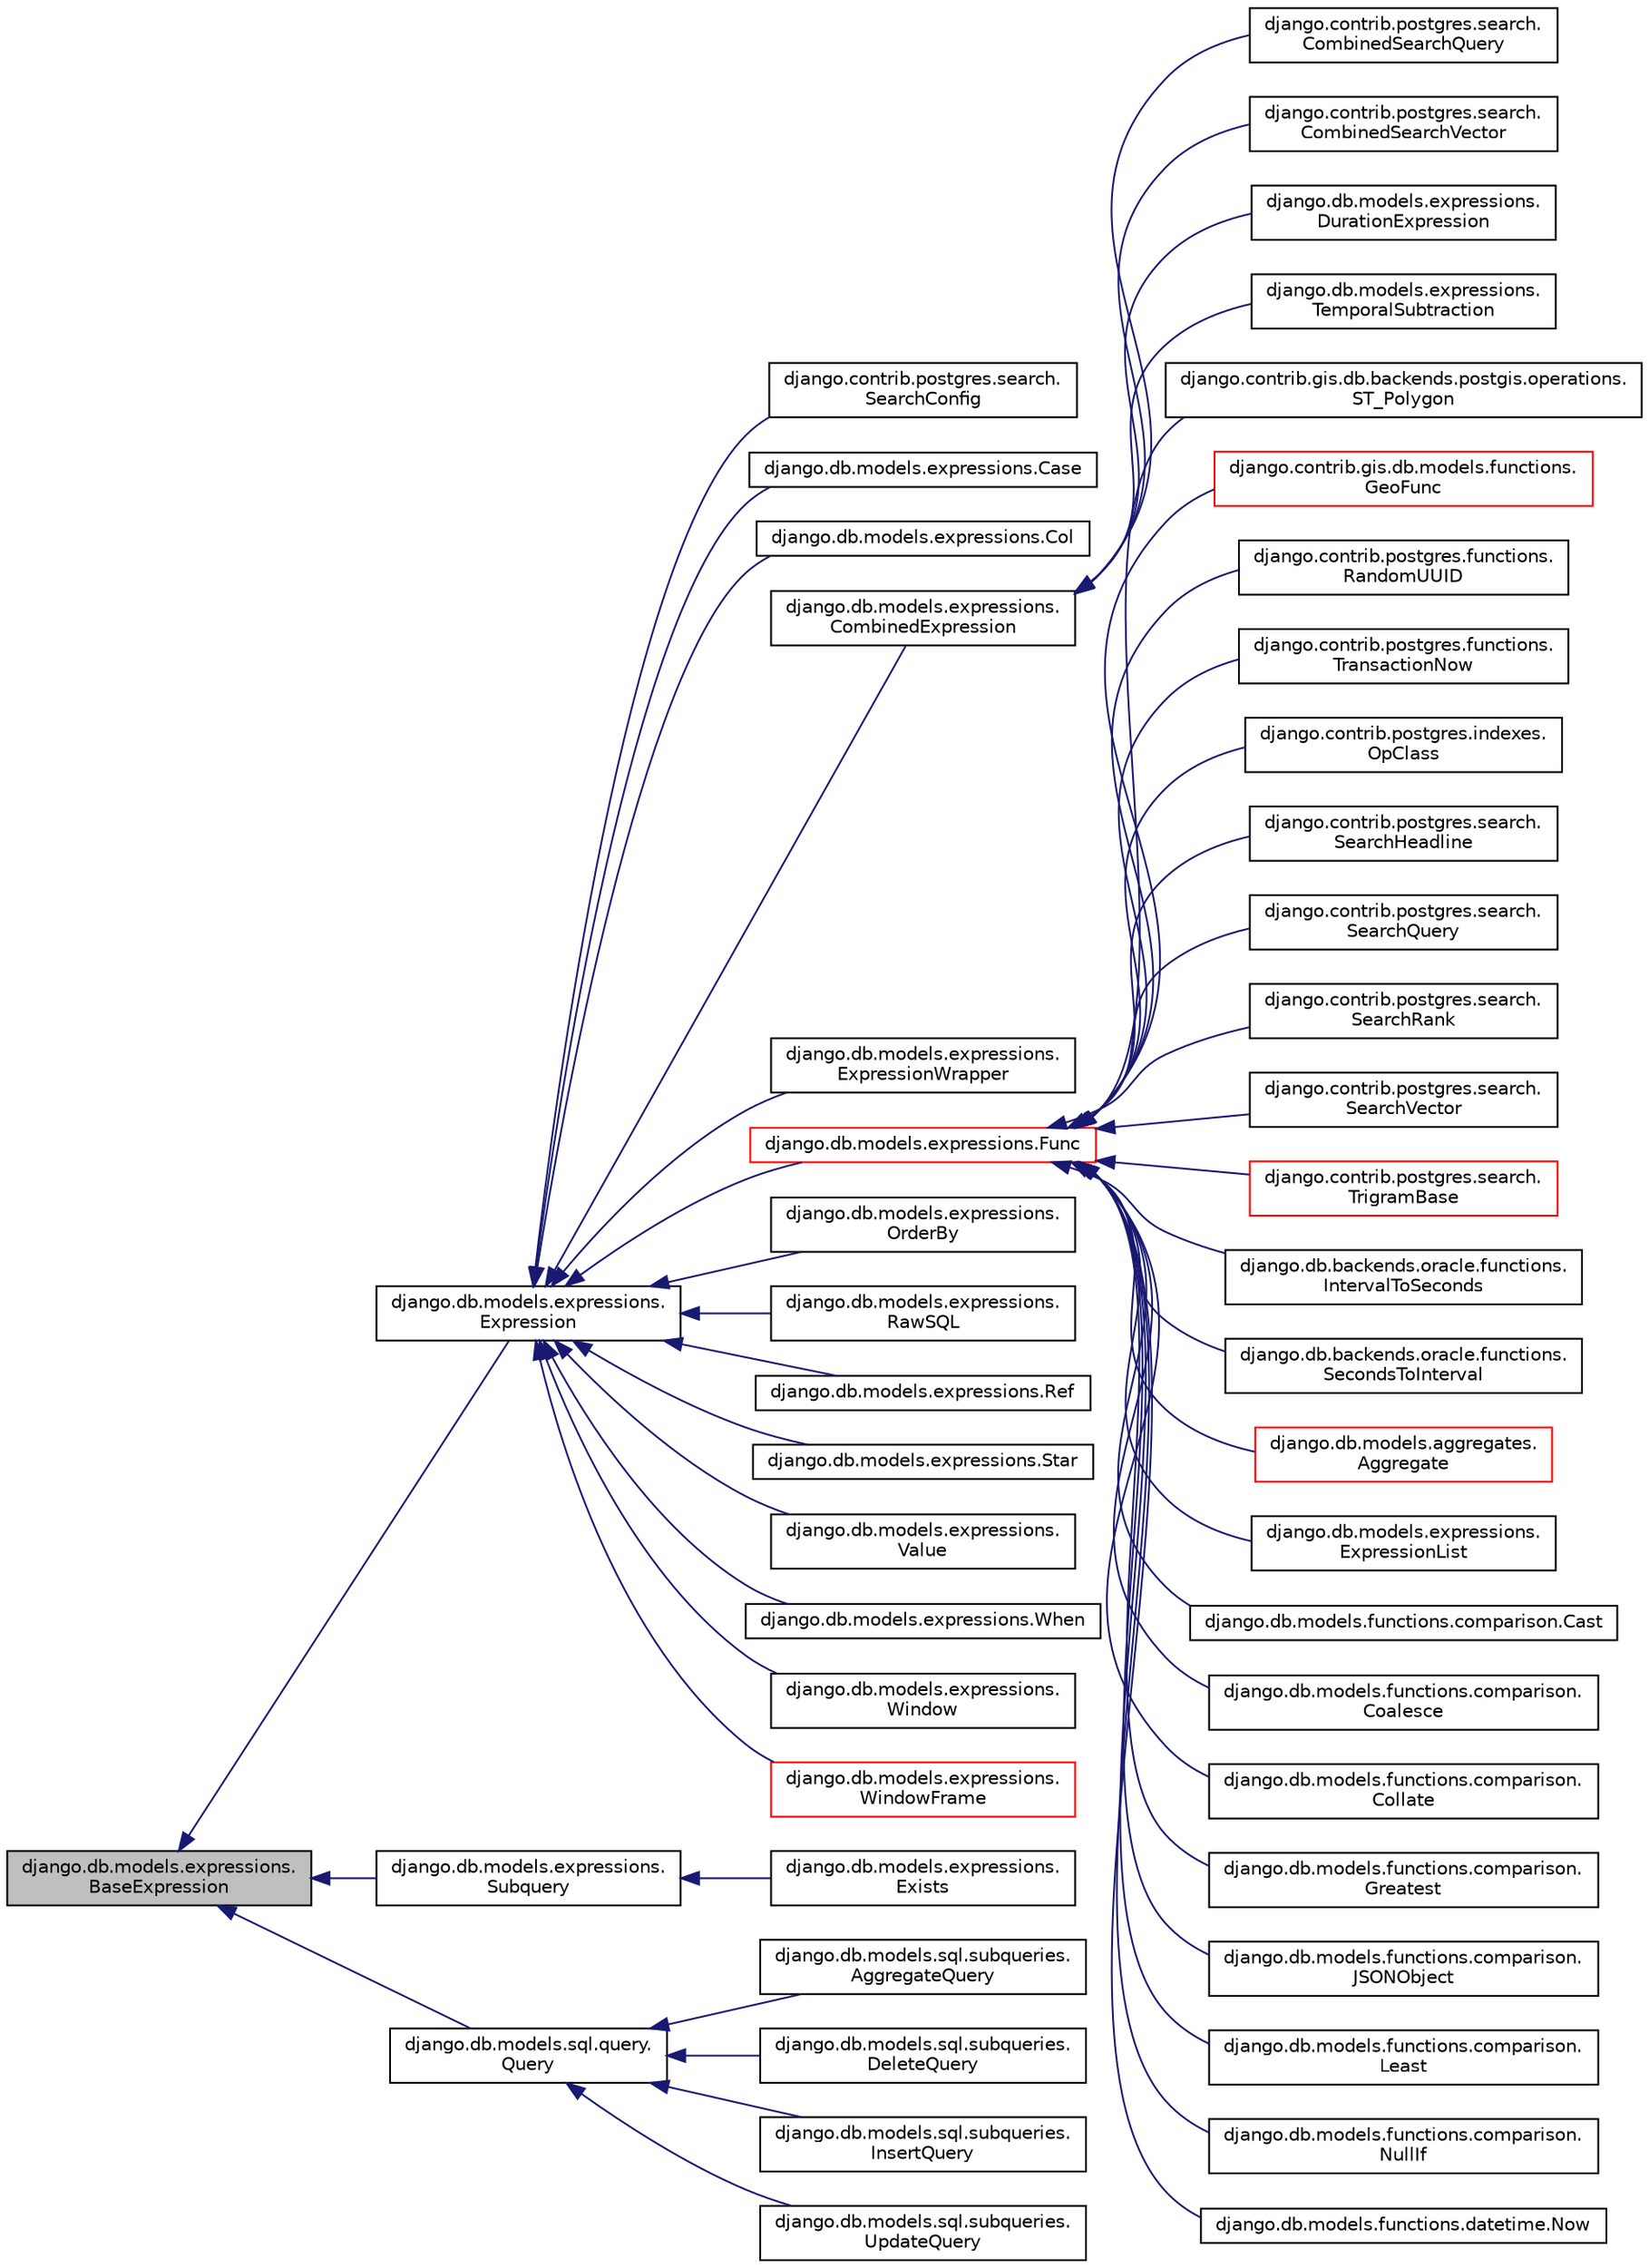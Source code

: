 digraph "django.db.models.expressions.BaseExpression"
{
 // LATEX_PDF_SIZE
  edge [fontname="Helvetica",fontsize="10",labelfontname="Helvetica",labelfontsize="10"];
  node [fontname="Helvetica",fontsize="10",shape=record];
  rankdir="LR";
  Node1 [label="django.db.models.expressions.\lBaseExpression",height=0.2,width=0.4,color="black", fillcolor="grey75", style="filled", fontcolor="black",tooltip=" "];
  Node1 -> Node2 [dir="back",color="midnightblue",fontsize="10",style="solid"];
  Node2 [label="django.db.models.expressions.\lExpression",height=0.2,width=0.4,color="black", fillcolor="white", style="filled",URL="$classdjango_1_1db_1_1models_1_1expressions_1_1_expression.html",tooltip=" "];
  Node2 -> Node3 [dir="back",color="midnightblue",fontsize="10",style="solid"];
  Node3 [label="django.contrib.postgres.search.\lSearchConfig",height=0.2,width=0.4,color="black", fillcolor="white", style="filled",URL="$classdjango_1_1contrib_1_1postgres_1_1search_1_1_search_config.html",tooltip=" "];
  Node2 -> Node4 [dir="back",color="midnightblue",fontsize="10",style="solid"];
  Node4 [label="django.db.models.expressions.Case",height=0.2,width=0.4,color="black", fillcolor="white", style="filled",URL="$classdjango_1_1db_1_1models_1_1expressions_1_1_case.html",tooltip=" "];
  Node2 -> Node5 [dir="back",color="midnightblue",fontsize="10",style="solid"];
  Node5 [label="django.db.models.expressions.Col",height=0.2,width=0.4,color="black", fillcolor="white", style="filled",URL="$classdjango_1_1db_1_1models_1_1expressions_1_1_col.html",tooltip=" "];
  Node2 -> Node6 [dir="back",color="midnightblue",fontsize="10",style="solid"];
  Node6 [label="django.db.models.expressions.\lCombinedExpression",height=0.2,width=0.4,color="black", fillcolor="white", style="filled",URL="$classdjango_1_1db_1_1models_1_1expressions_1_1_combined_expression.html",tooltip=" "];
  Node6 -> Node7 [dir="back",color="midnightblue",fontsize="10",style="solid"];
  Node7 [label="django.contrib.postgres.search.\lCombinedSearchQuery",height=0.2,width=0.4,color="black", fillcolor="white", style="filled",URL="$classdjango_1_1contrib_1_1postgres_1_1search_1_1_combined_search_query.html",tooltip=" "];
  Node6 -> Node8 [dir="back",color="midnightblue",fontsize="10",style="solid"];
  Node8 [label="django.contrib.postgres.search.\lCombinedSearchVector",height=0.2,width=0.4,color="black", fillcolor="white", style="filled",URL="$classdjango_1_1contrib_1_1postgres_1_1search_1_1_combined_search_vector.html",tooltip=" "];
  Node6 -> Node9 [dir="back",color="midnightblue",fontsize="10",style="solid"];
  Node9 [label="django.db.models.expressions.\lDurationExpression",height=0.2,width=0.4,color="black", fillcolor="white", style="filled",URL="$classdjango_1_1db_1_1models_1_1expressions_1_1_duration_expression.html",tooltip=" "];
  Node6 -> Node10 [dir="back",color="midnightblue",fontsize="10",style="solid"];
  Node10 [label="django.db.models.expressions.\lTemporalSubtraction",height=0.2,width=0.4,color="black", fillcolor="white", style="filled",URL="$classdjango_1_1db_1_1models_1_1expressions_1_1_temporal_subtraction.html",tooltip=" "];
  Node2 -> Node11 [dir="back",color="midnightblue",fontsize="10",style="solid"];
  Node11 [label="django.db.models.expressions.\lExpressionWrapper",height=0.2,width=0.4,color="black", fillcolor="white", style="filled",URL="$classdjango_1_1db_1_1models_1_1expressions_1_1_expression_wrapper.html",tooltip=" "];
  Node2 -> Node12 [dir="back",color="midnightblue",fontsize="10",style="solid"];
  Node12 [label="django.db.models.expressions.Func",height=0.2,width=0.4,color="red", fillcolor="white", style="filled",URL="$classdjango_1_1db_1_1models_1_1expressions_1_1_func.html",tooltip=" "];
  Node12 -> Node13 [dir="back",color="midnightblue",fontsize="10",style="solid"];
  Node13 [label="django.contrib.gis.db.backends.postgis.operations.\lST_Polygon",height=0.2,width=0.4,color="black", fillcolor="white", style="filled",URL="$classdjango_1_1contrib_1_1gis_1_1db_1_1backends_1_1postgis_1_1operations_1_1_s_t___polygon.html",tooltip=" "];
  Node12 -> Node14 [dir="back",color="midnightblue",fontsize="10",style="solid"];
  Node14 [label="django.contrib.gis.db.models.functions.\lGeoFunc",height=0.2,width=0.4,color="red", fillcolor="white", style="filled",URL="$classdjango_1_1contrib_1_1gis_1_1db_1_1models_1_1functions_1_1_geo_func.html",tooltip=" "];
  Node12 -> Node49 [dir="back",color="midnightblue",fontsize="10",style="solid"];
  Node49 [label="django.contrib.postgres.functions.\lRandomUUID",height=0.2,width=0.4,color="black", fillcolor="white", style="filled",URL="$classdjango_1_1contrib_1_1postgres_1_1functions_1_1_random_u_u_i_d.html",tooltip=" "];
  Node12 -> Node50 [dir="back",color="midnightblue",fontsize="10",style="solid"];
  Node50 [label="django.contrib.postgres.functions.\lTransactionNow",height=0.2,width=0.4,color="black", fillcolor="white", style="filled",URL="$classdjango_1_1contrib_1_1postgres_1_1functions_1_1_transaction_now.html",tooltip=" "];
  Node12 -> Node51 [dir="back",color="midnightblue",fontsize="10",style="solid"];
  Node51 [label="django.contrib.postgres.indexes.\lOpClass",height=0.2,width=0.4,color="black", fillcolor="white", style="filled",URL="$classdjango_1_1contrib_1_1postgres_1_1indexes_1_1_op_class.html",tooltip=" "];
  Node12 -> Node52 [dir="back",color="midnightblue",fontsize="10",style="solid"];
  Node52 [label="django.contrib.postgres.search.\lSearchHeadline",height=0.2,width=0.4,color="black", fillcolor="white", style="filled",URL="$classdjango_1_1contrib_1_1postgres_1_1search_1_1_search_headline.html",tooltip=" "];
  Node12 -> Node53 [dir="back",color="midnightblue",fontsize="10",style="solid"];
  Node53 [label="django.contrib.postgres.search.\lSearchQuery",height=0.2,width=0.4,color="black", fillcolor="white", style="filled",URL="$classdjango_1_1contrib_1_1postgres_1_1search_1_1_search_query.html",tooltip=" "];
  Node12 -> Node54 [dir="back",color="midnightblue",fontsize="10",style="solid"];
  Node54 [label="django.contrib.postgres.search.\lSearchRank",height=0.2,width=0.4,color="black", fillcolor="white", style="filled",URL="$classdjango_1_1contrib_1_1postgres_1_1search_1_1_search_rank.html",tooltip=" "];
  Node12 -> Node55 [dir="back",color="midnightblue",fontsize="10",style="solid"];
  Node55 [label="django.contrib.postgres.search.\lSearchVector",height=0.2,width=0.4,color="black", fillcolor="white", style="filled",URL="$classdjango_1_1contrib_1_1postgres_1_1search_1_1_search_vector.html",tooltip=" "];
  Node12 -> Node56 [dir="back",color="midnightblue",fontsize="10",style="solid"];
  Node56 [label="django.contrib.postgres.search.\lTrigramBase",height=0.2,width=0.4,color="red", fillcolor="white", style="filled",URL="$classdjango_1_1contrib_1_1postgres_1_1search_1_1_trigram_base.html",tooltip=" "];
  Node12 -> Node59 [dir="back",color="midnightblue",fontsize="10",style="solid"];
  Node59 [label="django.db.backends.oracle.functions.\lIntervalToSeconds",height=0.2,width=0.4,color="black", fillcolor="white", style="filled",URL="$classdjango_1_1db_1_1backends_1_1oracle_1_1functions_1_1_interval_to_seconds.html",tooltip=" "];
  Node12 -> Node60 [dir="back",color="midnightblue",fontsize="10",style="solid"];
  Node60 [label="django.db.backends.oracle.functions.\lSecondsToInterval",height=0.2,width=0.4,color="black", fillcolor="white", style="filled",URL="$classdjango_1_1db_1_1backends_1_1oracle_1_1functions_1_1_seconds_to_interval.html",tooltip=" "];
  Node12 -> Node61 [dir="back",color="midnightblue",fontsize="10",style="solid"];
  Node61 [label="django.db.models.aggregates.\lAggregate",height=0.2,width=0.4,color="red", fillcolor="white", style="filled",URL="$classdjango_1_1db_1_1models_1_1aggregates_1_1_aggregate.html",tooltip=" "];
  Node12 -> Node94 [dir="back",color="midnightblue",fontsize="10",style="solid"];
  Node94 [label="django.db.models.expressions.\lExpressionList",height=0.2,width=0.4,color="black", fillcolor="white", style="filled",URL="$classdjango_1_1db_1_1models_1_1expressions_1_1_expression_list.html",tooltip=" "];
  Node12 -> Node95 [dir="back",color="midnightblue",fontsize="10",style="solid"];
  Node95 [label="django.db.models.functions.comparison.Cast",height=0.2,width=0.4,color="black", fillcolor="white", style="filled",URL="$classdjango_1_1db_1_1models_1_1functions_1_1comparison_1_1_cast.html",tooltip=" "];
  Node12 -> Node96 [dir="back",color="midnightblue",fontsize="10",style="solid"];
  Node96 [label="django.db.models.functions.comparison.\lCoalesce",height=0.2,width=0.4,color="black", fillcolor="white", style="filled",URL="$classdjango_1_1db_1_1models_1_1functions_1_1comparison_1_1_coalesce.html",tooltip=" "];
  Node12 -> Node97 [dir="back",color="midnightblue",fontsize="10",style="solid"];
  Node97 [label="django.db.models.functions.comparison.\lCollate",height=0.2,width=0.4,color="black", fillcolor="white", style="filled",URL="$classdjango_1_1db_1_1models_1_1functions_1_1comparison_1_1_collate.html",tooltip=" "];
  Node12 -> Node98 [dir="back",color="midnightblue",fontsize="10",style="solid"];
  Node98 [label="django.db.models.functions.comparison.\lGreatest",height=0.2,width=0.4,color="black", fillcolor="white", style="filled",URL="$classdjango_1_1db_1_1models_1_1functions_1_1comparison_1_1_greatest.html",tooltip=" "];
  Node12 -> Node99 [dir="back",color="midnightblue",fontsize="10",style="solid"];
  Node99 [label="django.db.models.functions.comparison.\lJSONObject",height=0.2,width=0.4,color="black", fillcolor="white", style="filled",URL="$classdjango_1_1db_1_1models_1_1functions_1_1comparison_1_1_j_s_o_n_object.html",tooltip=" "];
  Node12 -> Node100 [dir="back",color="midnightblue",fontsize="10",style="solid"];
  Node100 [label="django.db.models.functions.comparison.\lLeast",height=0.2,width=0.4,color="black", fillcolor="white", style="filled",URL="$classdjango_1_1db_1_1models_1_1functions_1_1comparison_1_1_least.html",tooltip=" "];
  Node12 -> Node101 [dir="back",color="midnightblue",fontsize="10",style="solid"];
  Node101 [label="django.db.models.functions.comparison.\lNullIf",height=0.2,width=0.4,color="black", fillcolor="white", style="filled",URL="$classdjango_1_1db_1_1models_1_1functions_1_1comparison_1_1_null_if.html",tooltip=" "];
  Node12 -> Node102 [dir="back",color="midnightblue",fontsize="10",style="solid"];
  Node102 [label="django.db.models.functions.datetime.Now",height=0.2,width=0.4,color="black", fillcolor="white", style="filled",URL="$classdjango_1_1db_1_1models_1_1functions_1_1datetime_1_1_now.html",tooltip=" "];
  Node2 -> Node199 [dir="back",color="midnightblue",fontsize="10",style="solid"];
  Node199 [label="django.db.models.expressions.\lOrderBy",height=0.2,width=0.4,color="black", fillcolor="white", style="filled",URL="$classdjango_1_1db_1_1models_1_1expressions_1_1_order_by.html",tooltip=" "];
  Node2 -> Node200 [dir="back",color="midnightblue",fontsize="10",style="solid"];
  Node200 [label="django.db.models.expressions.\lRawSQL",height=0.2,width=0.4,color="black", fillcolor="white", style="filled",URL="$classdjango_1_1db_1_1models_1_1expressions_1_1_raw_s_q_l.html",tooltip=" "];
  Node2 -> Node201 [dir="back",color="midnightblue",fontsize="10",style="solid"];
  Node201 [label="django.db.models.expressions.Ref",height=0.2,width=0.4,color="black", fillcolor="white", style="filled",URL="$classdjango_1_1db_1_1models_1_1expressions_1_1_ref.html",tooltip=" "];
  Node2 -> Node202 [dir="back",color="midnightblue",fontsize="10",style="solid"];
  Node202 [label="django.db.models.expressions.Star",height=0.2,width=0.4,color="black", fillcolor="white", style="filled",URL="$classdjango_1_1db_1_1models_1_1expressions_1_1_star.html",tooltip=" "];
  Node2 -> Node203 [dir="back",color="midnightblue",fontsize="10",style="solid"];
  Node203 [label="django.db.models.expressions.\lValue",height=0.2,width=0.4,color="black", fillcolor="white", style="filled",URL="$classdjango_1_1db_1_1models_1_1expressions_1_1_value.html",tooltip=" "];
  Node2 -> Node204 [dir="back",color="midnightblue",fontsize="10",style="solid"];
  Node204 [label="django.db.models.expressions.When",height=0.2,width=0.4,color="black", fillcolor="white", style="filled",URL="$classdjango_1_1db_1_1models_1_1expressions_1_1_when.html",tooltip=" "];
  Node2 -> Node205 [dir="back",color="midnightblue",fontsize="10",style="solid"];
  Node205 [label="django.db.models.expressions.\lWindow",height=0.2,width=0.4,color="black", fillcolor="white", style="filled",URL="$classdjango_1_1db_1_1models_1_1expressions_1_1_window.html",tooltip=" "];
  Node2 -> Node206 [dir="back",color="midnightblue",fontsize="10",style="solid"];
  Node206 [label="django.db.models.expressions.\lWindowFrame",height=0.2,width=0.4,color="red", fillcolor="white", style="filled",URL="$classdjango_1_1db_1_1models_1_1expressions_1_1_window_frame.html",tooltip=" "];
  Node1 -> Node209 [dir="back",color="midnightblue",fontsize="10",style="solid"];
  Node209 [label="django.db.models.expressions.\lSubquery",height=0.2,width=0.4,color="black", fillcolor="white", style="filled",URL="$classdjango_1_1db_1_1models_1_1expressions_1_1_subquery.html",tooltip=" "];
  Node209 -> Node210 [dir="back",color="midnightblue",fontsize="10",style="solid"];
  Node210 [label="django.db.models.expressions.\lExists",height=0.2,width=0.4,color="black", fillcolor="white", style="filled",URL="$classdjango_1_1db_1_1models_1_1expressions_1_1_exists.html",tooltip=" "];
  Node1 -> Node211 [dir="back",color="midnightblue",fontsize="10",style="solid"];
  Node211 [label="django.db.models.sql.query.\lQuery",height=0.2,width=0.4,color="black", fillcolor="white", style="filled",URL="$classdjango_1_1db_1_1models_1_1sql_1_1query_1_1_query.html",tooltip=" "];
  Node211 -> Node212 [dir="back",color="midnightblue",fontsize="10",style="solid"];
  Node212 [label="django.db.models.sql.subqueries.\lAggregateQuery",height=0.2,width=0.4,color="black", fillcolor="white", style="filled",URL="$classdjango_1_1db_1_1models_1_1sql_1_1subqueries_1_1_aggregate_query.html",tooltip=" "];
  Node211 -> Node213 [dir="back",color="midnightblue",fontsize="10",style="solid"];
  Node213 [label="django.db.models.sql.subqueries.\lDeleteQuery",height=0.2,width=0.4,color="black", fillcolor="white", style="filled",URL="$classdjango_1_1db_1_1models_1_1sql_1_1subqueries_1_1_delete_query.html",tooltip=" "];
  Node211 -> Node214 [dir="back",color="midnightblue",fontsize="10",style="solid"];
  Node214 [label="django.db.models.sql.subqueries.\lInsertQuery",height=0.2,width=0.4,color="black", fillcolor="white", style="filled",URL="$classdjango_1_1db_1_1models_1_1sql_1_1subqueries_1_1_insert_query.html",tooltip=" "];
  Node211 -> Node215 [dir="back",color="midnightblue",fontsize="10",style="solid"];
  Node215 [label="django.db.models.sql.subqueries.\lUpdateQuery",height=0.2,width=0.4,color="black", fillcolor="white", style="filled",URL="$classdjango_1_1db_1_1models_1_1sql_1_1subqueries_1_1_update_query.html",tooltip=" "];
}
